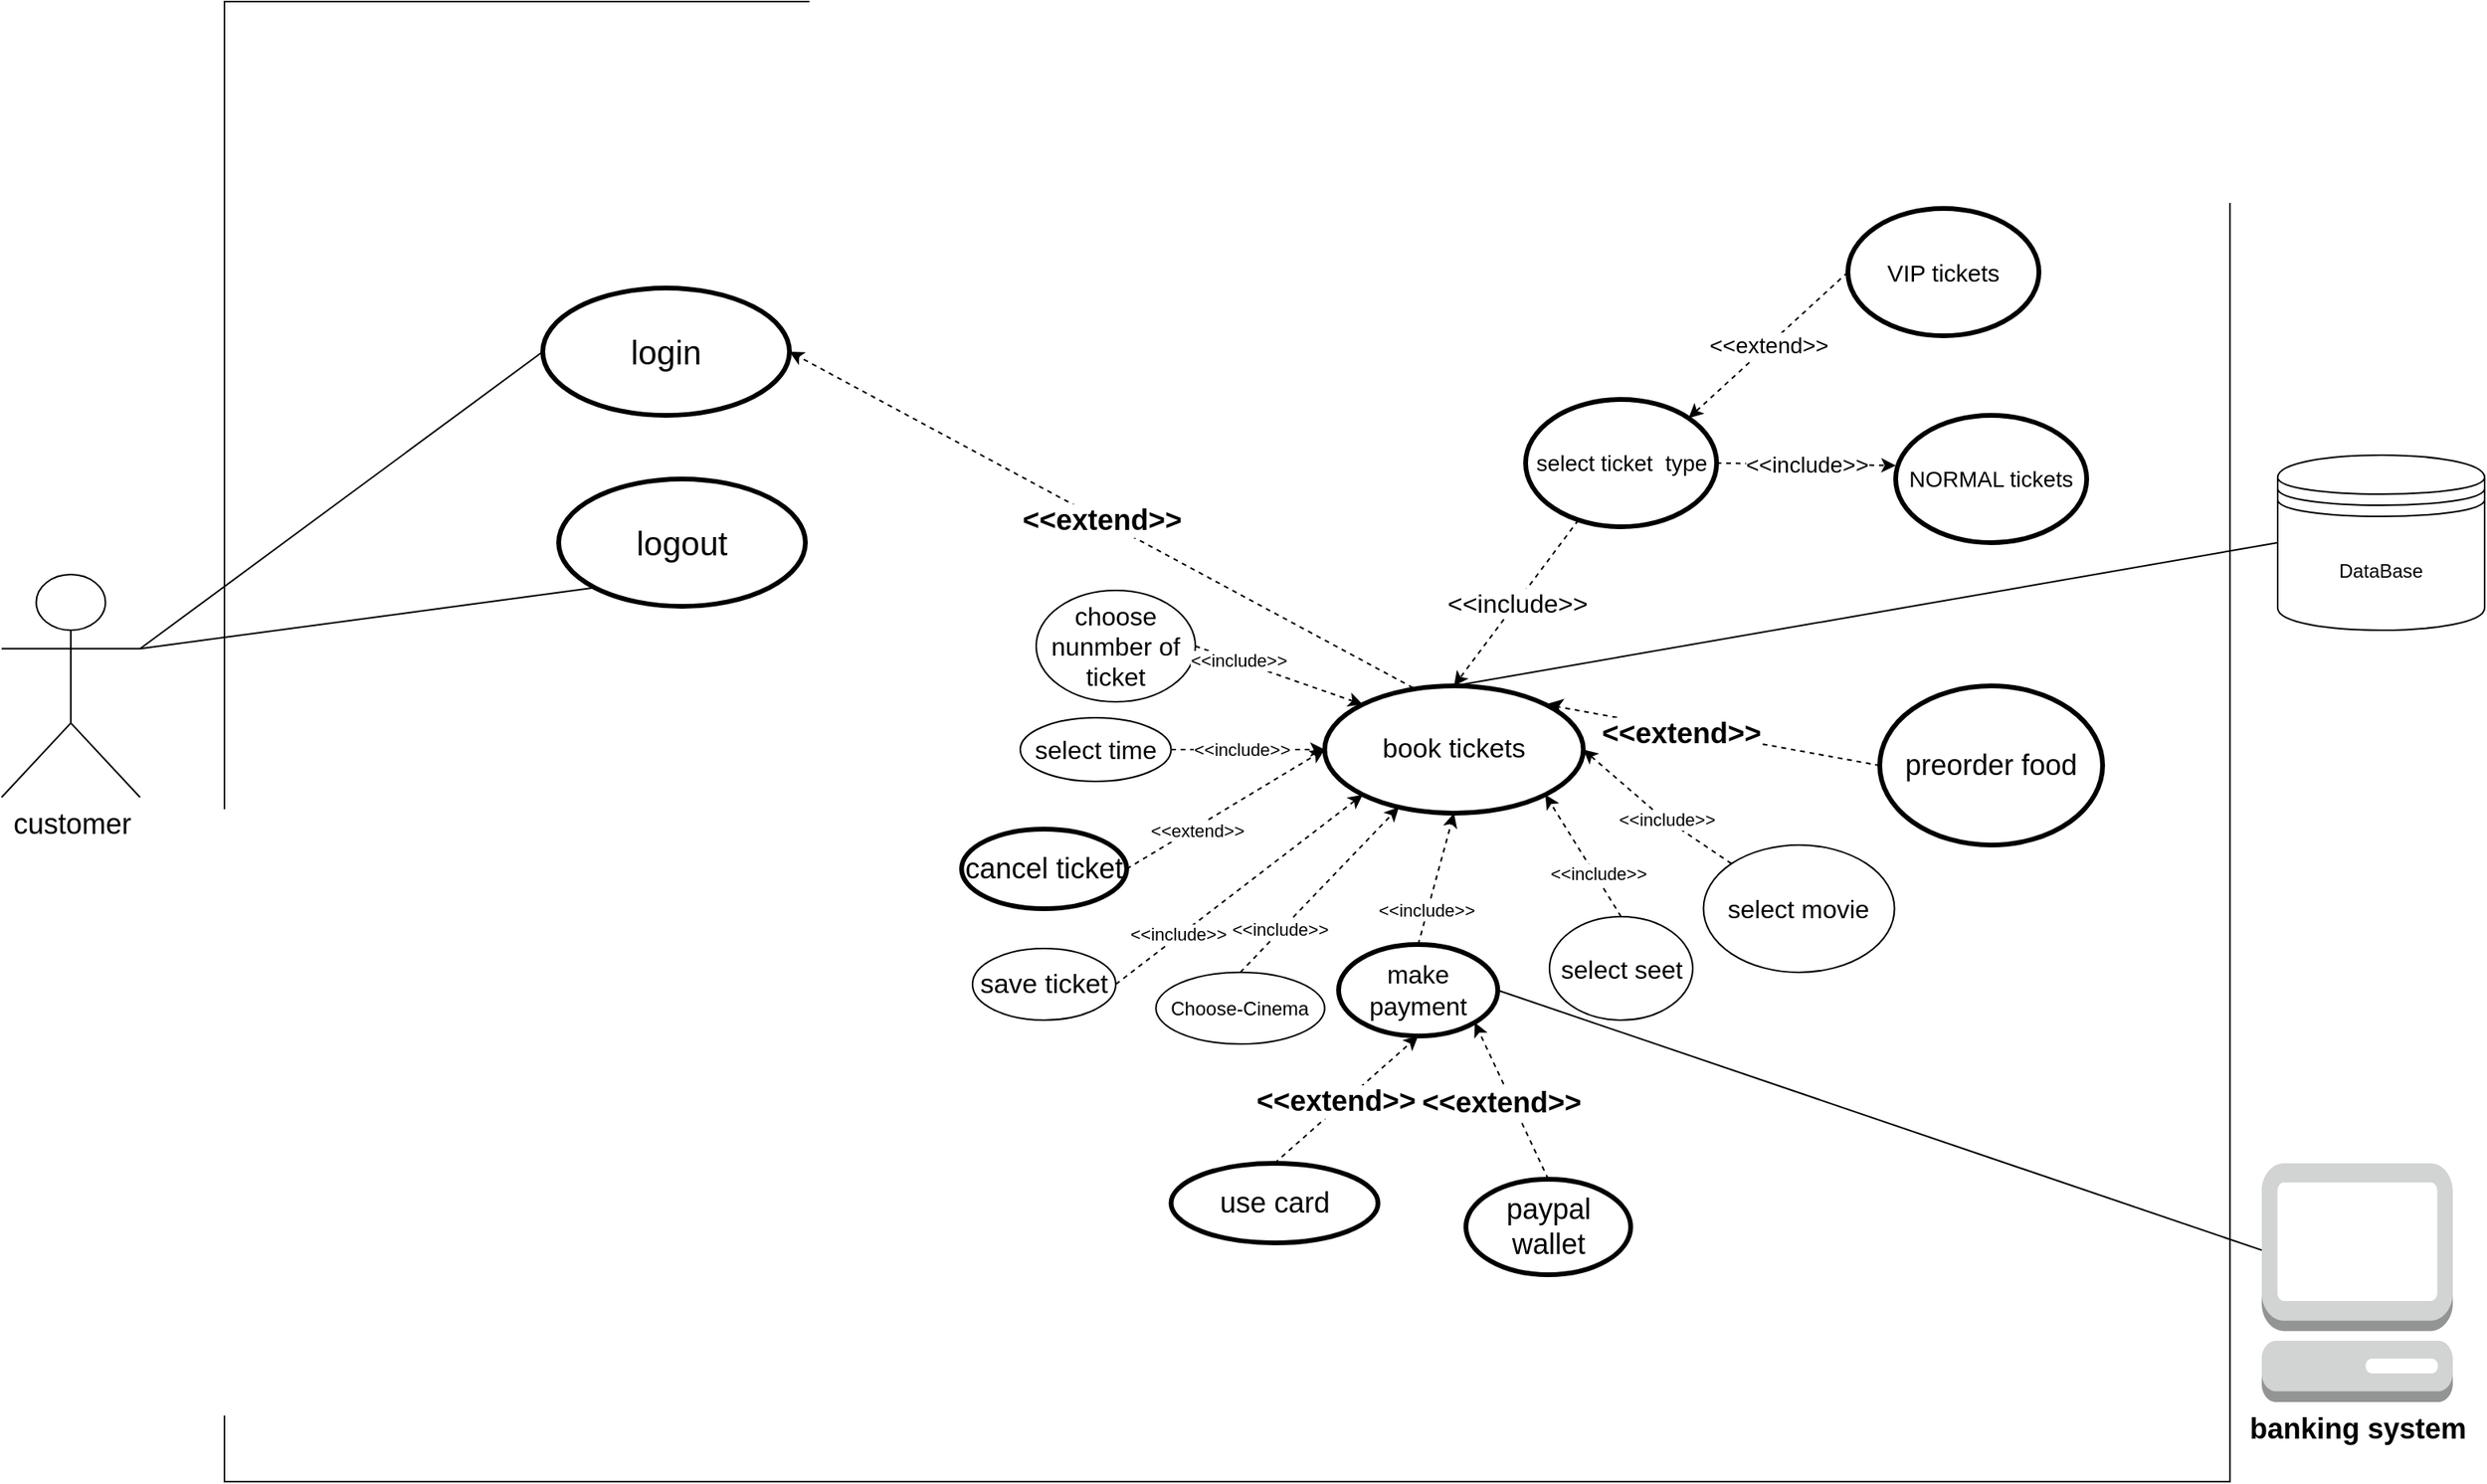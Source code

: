 <mxfile version="20.8.10" type="device"><diagram name="Page-1" id="CU6rdvat4zr70nsnpfAh"><mxGraphModel dx="1884" dy="1189" grid="1" gridSize="10" guides="1" tooltips="1" connect="1" arrows="1" fold="1" page="1" pageScale="1" pageWidth="850" pageHeight="1100" math="0" shadow="0"><root><mxCell id="0"/><mxCell id="1" parent="0"/><mxCell id="cRaHyMKuPiru1EJWfQ1s-1" value="" style="whiteSpace=wrap;html=1;direction=south;" vertex="1" parent="1"><mxGeometry x="730" y="450" width="1260" height="930" as="geometry"/></mxCell><mxCell id="cRaHyMKuPiru1EJWfQ1s-2" value="customer" style="shape=umlActor;verticalLabelPosition=bottom;verticalAlign=top;html=1;outlineConnect=0;fontSize=18;" vertex="1" parent="1"><mxGeometry x="590" y="810" width="87" height="140" as="geometry"/></mxCell><mxCell id="cRaHyMKuPiru1EJWfQ1s-3" value="login" style="ellipse;whiteSpace=wrap;html=1;fontSize=21;strokeWidth=3;" vertex="1" parent="1"><mxGeometry x="930" y="630" width="155" height="80" as="geometry"/></mxCell><mxCell id="cRaHyMKuPiru1EJWfQ1s-4" value="" style="endArrow=none;html=1;rounded=0;exitX=1;exitY=0.333;exitDx=0;exitDy=0;exitPerimeter=0;entryX=0;entryY=0.5;entryDx=0;entryDy=0;" edge="1" parent="1" source="cRaHyMKuPiru1EJWfQ1s-2" target="cRaHyMKuPiru1EJWfQ1s-3"><mxGeometry width="50" height="50" relative="1" as="geometry"><mxPoint x="310" y="1110" as="sourcePoint"/><mxPoint x="570" y="1140" as="targetPoint"/></mxGeometry></mxCell><mxCell id="cRaHyMKuPiru1EJWfQ1s-5" value="book tickets" style="ellipse;whiteSpace=wrap;html=1;fontSize=17;strokeWidth=3;" vertex="1" parent="1"><mxGeometry x="1421.25" y="880" width="162.5" height="80" as="geometry"/></mxCell><mxCell id="cRaHyMKuPiru1EJWfQ1s-6" value="&lt;font style=&quot;font-size: 18px;&quot;&gt;cancel ticket&lt;/font&gt;" style="ellipse;whiteSpace=wrap;html=1;strokeWidth=3;" vertex="1" parent="1"><mxGeometry x="1193.12" y="970" width="103.75" height="50" as="geometry"/></mxCell><mxCell id="cRaHyMKuPiru1EJWfQ1s-8" value="make payment" style="ellipse;whiteSpace=wrap;html=1;fontSize=16;strokeWidth=3;" vertex="1" parent="1"><mxGeometry x="1430" y="1042.5" width="100" height="57.5" as="geometry"/></mxCell><mxCell id="cRaHyMKuPiru1EJWfQ1s-9" value="use card" style="ellipse;whiteSpace=wrap;html=1;fontSize=18;strokeWidth=3;" vertex="1" parent="1"><mxGeometry x="1324.75" y="1180" width="130" height="50" as="geometry"/></mxCell><mxCell id="cRaHyMKuPiru1EJWfQ1s-10" value="" style="endArrow=classic;html=1;rounded=0;dashed=1;exitX=0.5;exitY=0;exitDx=0;exitDy=0;entryX=0.5;entryY=1;entryDx=0;entryDy=0;" edge="1" parent="1" source="cRaHyMKuPiru1EJWfQ1s-9" target="cRaHyMKuPiru1EJWfQ1s-8"><mxGeometry relative="1" as="geometry"><mxPoint x="950" y="1180" as="sourcePoint"/><mxPoint x="1050" y="1180" as="targetPoint"/></mxGeometry></mxCell><mxCell id="cRaHyMKuPiru1EJWfQ1s-11" value="&amp;lt;&amp;lt;extend&amp;gt;&amp;gt;" style="edgeLabel;resizable=0;html=1;align=center;verticalAlign=middle;fontStyle=1;fontSize=18;" connectable="0" vertex="1" parent="cRaHyMKuPiru1EJWfQ1s-10"><mxGeometry relative="1" as="geometry"><mxPoint x="-7" y="1" as="offset"/></mxGeometry></mxCell><mxCell id="cRaHyMKuPiru1EJWfQ1s-12" value="choose nunmber of ticket" style="ellipse;whiteSpace=wrap;html=1;fontSize=16;" vertex="1" parent="1"><mxGeometry x="1240" y="820" width="100" height="70" as="geometry"/></mxCell><mxCell id="cRaHyMKuPiru1EJWfQ1s-13" value="select seet" style="ellipse;whiteSpace=wrap;html=1;fontSize=16;" vertex="1" parent="1"><mxGeometry x="1562.5" y="1025" width="90" height="65" as="geometry"/></mxCell><mxCell id="cRaHyMKuPiru1EJWfQ1s-14" value="select time" style="ellipse;whiteSpace=wrap;html=1;fontSize=16;" vertex="1" parent="1"><mxGeometry x="1230" y="900" width="94.75" height="40" as="geometry"/></mxCell><mxCell id="cRaHyMKuPiru1EJWfQ1s-15" value="&lt;font style=&quot;font-size: 17px;&quot;&gt;save ticket&lt;/font&gt;" style="ellipse;whiteSpace=wrap;html=1;" vertex="1" parent="1"><mxGeometry x="1200" y="1045" width="90" height="45" as="geometry"/></mxCell><mxCell id="cRaHyMKuPiru1EJWfQ1s-16" value="" style="endArrow=classic;html=1;rounded=0;entryX=0.5;entryY=0;entryDx=0;entryDy=0;dashed=1;" edge="1" parent="1" source="cRaHyMKuPiru1EJWfQ1s-18" target="cRaHyMKuPiru1EJWfQ1s-5"><mxGeometry relative="1" as="geometry"><mxPoint x="970" y="720" as="sourcePoint"/><mxPoint x="1070" y="740" as="targetPoint"/></mxGeometry></mxCell><mxCell id="cRaHyMKuPiru1EJWfQ1s-17" value="&amp;lt;&amp;lt;include&amp;gt;&amp;gt;" style="edgeLabel;resizable=0;html=1;align=center;verticalAlign=middle;rotation=0;fontSize=16;" connectable="0" vertex="1" parent="cRaHyMKuPiru1EJWfQ1s-16"><mxGeometry relative="1" as="geometry"/></mxCell><mxCell id="cRaHyMKuPiru1EJWfQ1s-18" value="&lt;font style=&quot;font-size: 14px;&quot;&gt;select ticket&amp;nbsp; type&lt;/font&gt;" style="ellipse;whiteSpace=wrap;html=1;strokeWidth=3;fontSize=14;" vertex="1" parent="1"><mxGeometry x="1547.5" y="700" width="120" height="80" as="geometry"/></mxCell><mxCell id="cRaHyMKuPiru1EJWfQ1s-19" value="VIP tickets" style="ellipse;whiteSpace=wrap;html=1;strokeWidth=3;fontSize=15;" vertex="1" parent="1"><mxGeometry x="1750" y="580" width="120" height="80" as="geometry"/></mxCell><mxCell id="cRaHyMKuPiru1EJWfQ1s-20" value="NORMAL tickets" style="ellipse;whiteSpace=wrap;html=1;strokeWidth=3;fontSize=14;" vertex="1" parent="1"><mxGeometry x="1780" y="710" width="120" height="80" as="geometry"/></mxCell><mxCell id="cRaHyMKuPiru1EJWfQ1s-21" value="&amp;lt;&amp;lt;extend&amp;gt;&amp;gt;" style="endArrow=classic;html=1;rounded=0;entryX=1;entryY=0;entryDx=0;entryDy=0;exitX=0;exitY=0.5;exitDx=0;exitDy=0;dashed=1;fontSize=14;" edge="1" parent="1" source="cRaHyMKuPiru1EJWfQ1s-19" target="cRaHyMKuPiru1EJWfQ1s-18"><mxGeometry x="0.001" width="50" height="50" relative="1" as="geometry"><mxPoint x="1250" y="740" as="sourcePoint"/><mxPoint x="1200" y="790" as="targetPoint"/><Array as="points"/><mxPoint as="offset"/></mxGeometry></mxCell><mxCell id="cRaHyMKuPiru1EJWfQ1s-22" value="&amp;lt;&amp;lt;include&amp;gt;&amp;gt;" style="endArrow=classic;html=1;rounded=0;entryX=0;entryY=0.394;entryDx=0;entryDy=0;exitX=1;exitY=0.5;exitDx=0;exitDy=0;entryPerimeter=0;dashed=1;fontSize=14;" edge="1" parent="1" source="cRaHyMKuPiru1EJWfQ1s-18" target="cRaHyMKuPiru1EJWfQ1s-20"><mxGeometry width="50" height="50" relative="1" as="geometry"><mxPoint x="1212" y="812" as="sourcePoint"/><mxPoint x="1298" y="780" as="targetPoint"/><Array as="points"/></mxGeometry></mxCell><mxCell id="cRaHyMKuPiru1EJWfQ1s-23" value="paypal wallet" style="ellipse;whiteSpace=wrap;html=1;fontSize=18;strokeWidth=3;" vertex="1" parent="1"><mxGeometry x="1510" y="1190" width="103.5" height="60" as="geometry"/></mxCell><mxCell id="cRaHyMKuPiru1EJWfQ1s-24" value="" style="endArrow=classic;html=1;rounded=0;dashed=1;exitX=0.5;exitY=0;exitDx=0;exitDy=0;entryX=1;entryY=1;entryDx=0;entryDy=0;" edge="1" parent="1" source="cRaHyMKuPiru1EJWfQ1s-23" target="cRaHyMKuPiru1EJWfQ1s-8"><mxGeometry relative="1" as="geometry"><mxPoint x="1387" y="1360" as="sourcePoint"/><mxPoint x="1299" y="1255" as="targetPoint"/></mxGeometry></mxCell><mxCell id="cRaHyMKuPiru1EJWfQ1s-25" value="&amp;lt;&amp;lt;extend&amp;gt;&amp;gt;" style="edgeLabel;resizable=0;html=1;align=center;verticalAlign=middle;fontStyle=1;fontSize=18;" connectable="0" vertex="1" parent="cRaHyMKuPiru1EJWfQ1s-24"><mxGeometry relative="1" as="geometry"><mxPoint x="-7" y="1" as="offset"/></mxGeometry></mxCell><mxCell id="cRaHyMKuPiru1EJWfQ1s-26" value="&lt;font style=&quot;font-size: 18px;&quot;&gt;preorder food&lt;/font&gt;" style="ellipse;whiteSpace=wrap;html=1;strokeWidth=3;" vertex="1" parent="1"><mxGeometry x="1770" y="880" width="140" height="100" as="geometry"/></mxCell><mxCell id="cRaHyMKuPiru1EJWfQ1s-27" value="&amp;lt;&amp;lt;extend&amp;gt;&amp;gt;" style="endArrow=classic;html=1;rounded=0;fontSize=18;startSize=8;endSize=8;curved=1;dashed=1;fontStyle=1;exitX=0;exitY=0.5;exitDx=0;exitDy=0;entryX=1;entryY=0;entryDx=0;entryDy=0;" edge="1" parent="1" source="cRaHyMKuPiru1EJWfQ1s-26" target="cRaHyMKuPiru1EJWfQ1s-5"><mxGeometry x="0.19" y="3" width="50" height="50" relative="1" as="geometry"><mxPoint x="1130" y="1090" as="sourcePoint"/><mxPoint x="1070" y="996" as="targetPoint"/><Array as="points"/><mxPoint as="offset"/></mxGeometry></mxCell><mxCell id="cRaHyMKuPiru1EJWfQ1s-28" value="select movie" style="ellipse;whiteSpace=wrap;html=1;fontSize=16;" vertex="1" parent="1"><mxGeometry x="1659.25" y="980" width="120" height="80" as="geometry"/></mxCell><mxCell id="cRaHyMKuPiru1EJWfQ1s-29" value="Choose-Cinema" style="ellipse;whiteSpace=wrap;html=1;" vertex="1" parent="1"><mxGeometry x="1315.25" y="1060" width="106" height="45" as="geometry"/></mxCell><mxCell id="cRaHyMKuPiru1EJWfQ1s-30" value="" style="endArrow=classic;html=1;rounded=0;dashed=1;entryX=1;entryY=0.5;entryDx=0;entryDy=0;exitX=0;exitY=0;exitDx=0;exitDy=0;" edge="1" parent="1" source="cRaHyMKuPiru1EJWfQ1s-28" target="cRaHyMKuPiru1EJWfQ1s-5"><mxGeometry width="50" height="50" relative="1" as="geometry"><mxPoint x="1410" y="1040" as="sourcePoint"/><mxPoint x="1460" y="990" as="targetPoint"/><Array as="points"><mxPoint x="1630" y="960"/></Array></mxGeometry></mxCell><mxCell id="cRaHyMKuPiru1EJWfQ1s-31" value="&amp;lt;&amp;lt;include&amp;gt;&amp;gt;" style="edgeLabel;html=1;align=center;verticalAlign=middle;resizable=0;points=[];" vertex="1" connectable="0" parent="cRaHyMKuPiru1EJWfQ1s-30"><mxGeometry x="-0.156" relative="1" as="geometry"><mxPoint as="offset"/></mxGeometry></mxCell><mxCell id="cRaHyMKuPiru1EJWfQ1s-32" value="" style="endArrow=classic;html=1;rounded=0;entryX=1;entryY=1;entryDx=0;entryDy=0;exitX=0.5;exitY=0;exitDx=0;exitDy=0;dashed=1;" edge="1" parent="1" source="cRaHyMKuPiru1EJWfQ1s-13" target="cRaHyMKuPiru1EJWfQ1s-5"><mxGeometry width="50" height="50" relative="1" as="geometry"><mxPoint x="1530" y="1050" as="sourcePoint"/><mxPoint x="1580" y="1000" as="targetPoint"/></mxGeometry></mxCell><mxCell id="cRaHyMKuPiru1EJWfQ1s-33" value="&amp;lt;&amp;lt;include&amp;gt;&amp;gt;" style="edgeLabel;html=1;align=center;verticalAlign=middle;resizable=0;points=[];" vertex="1" connectable="0" parent="cRaHyMKuPiru1EJWfQ1s-32"><mxGeometry x="-0.313" y="-2" relative="1" as="geometry"><mxPoint as="offset"/></mxGeometry></mxCell><mxCell id="cRaHyMKuPiru1EJWfQ1s-34" value="" style="endArrow=classic;html=1;rounded=0;entryX=0.5;entryY=1;entryDx=0;entryDy=0;exitX=0.5;exitY=0;exitDx=0;exitDy=0;dashed=1;" edge="1" parent="1" source="cRaHyMKuPiru1EJWfQ1s-8" target="cRaHyMKuPiru1EJWfQ1s-5"><mxGeometry width="50" height="50" relative="1" as="geometry"><mxPoint x="1430" y="1040" as="sourcePoint"/><mxPoint x="1480" y="990" as="targetPoint"/></mxGeometry></mxCell><mxCell id="cRaHyMKuPiru1EJWfQ1s-35" value="&amp;lt;&amp;lt;include&amp;gt;&amp;gt;" style="edgeLabel;html=1;align=center;verticalAlign=middle;resizable=0;points=[];" vertex="1" connectable="0" parent="cRaHyMKuPiru1EJWfQ1s-34"><mxGeometry x="-0.491" y="1" relative="1" as="geometry"><mxPoint as="offset"/></mxGeometry></mxCell><mxCell id="cRaHyMKuPiru1EJWfQ1s-36" value="" style="endArrow=classic;html=1;rounded=0;exitX=0.5;exitY=0;exitDx=0;exitDy=0;dashed=1;" edge="1" parent="1" source="cRaHyMKuPiru1EJWfQ1s-29" target="cRaHyMKuPiru1EJWfQ1s-5"><mxGeometry width="50" height="50" relative="1" as="geometry"><mxPoint x="1398.95" y="1045" as="sourcePoint"/><mxPoint x="1399.95" y="962" as="targetPoint"/></mxGeometry></mxCell><mxCell id="cRaHyMKuPiru1EJWfQ1s-37" value="&amp;lt;&amp;lt;include&amp;gt;&amp;gt;" style="edgeLabel;html=1;align=center;verticalAlign=middle;resizable=0;points=[];" vertex="1" connectable="0" parent="cRaHyMKuPiru1EJWfQ1s-36"><mxGeometry x="-0.491" y="1" relative="1" as="geometry"><mxPoint as="offset"/></mxGeometry></mxCell><mxCell id="cRaHyMKuPiru1EJWfQ1s-38" value="" style="endArrow=classic;html=1;rounded=0;entryX=0;entryY=1;entryDx=0;entryDy=0;exitX=1;exitY=0.5;exitDx=0;exitDy=0;dashed=1;" edge="1" parent="1" source="cRaHyMKuPiru1EJWfQ1s-15" target="cRaHyMKuPiru1EJWfQ1s-5"><mxGeometry width="50" height="50" relative="1" as="geometry"><mxPoint x="1500" y="1063" as="sourcePoint"/><mxPoint x="1501" y="980" as="targetPoint"/></mxGeometry></mxCell><mxCell id="cRaHyMKuPiru1EJWfQ1s-39" value="&amp;lt;&amp;lt;include&amp;gt;&amp;gt;" style="edgeLabel;html=1;align=center;verticalAlign=middle;resizable=0;points=[];" vertex="1" connectable="0" parent="cRaHyMKuPiru1EJWfQ1s-38"><mxGeometry x="-0.491" y="1" relative="1" as="geometry"><mxPoint as="offset"/></mxGeometry></mxCell><mxCell id="cRaHyMKuPiru1EJWfQ1s-40" value="" style="endArrow=classic;html=1;rounded=0;entryX=0;entryY=0.5;entryDx=0;entryDy=0;exitX=1;exitY=0.5;exitDx=0;exitDy=0;dashed=1;" edge="1" parent="1" source="cRaHyMKuPiru1EJWfQ1s-6" target="cRaHyMKuPiru1EJWfQ1s-5"><mxGeometry width="50" height="50" relative="1" as="geometry"><mxPoint x="1618" y="1035" as="sourcePoint"/><mxPoint x="1570" y="958" as="targetPoint"/></mxGeometry></mxCell><mxCell id="cRaHyMKuPiru1EJWfQ1s-41" value="&amp;lt;&amp;lt;extend&amp;gt;&amp;gt;" style="edgeLabel;html=1;align=center;verticalAlign=middle;resizable=0;points=[];" vertex="1" connectable="0" parent="cRaHyMKuPiru1EJWfQ1s-40"><mxGeometry x="-0.313" y="-2" relative="1" as="geometry"><mxPoint as="offset"/></mxGeometry></mxCell><mxCell id="cRaHyMKuPiru1EJWfQ1s-42" value="" style="endArrow=classic;html=1;rounded=0;entryX=0;entryY=0.5;entryDx=0;entryDy=0;exitX=1;exitY=0.5;exitDx=0;exitDy=0;dashed=1;" edge="1" parent="1" source="cRaHyMKuPiru1EJWfQ1s-14" target="cRaHyMKuPiru1EJWfQ1s-5"><mxGeometry width="50" height="50" relative="1" as="geometry"><mxPoint x="1300" y="1078" as="sourcePoint"/><mxPoint x="1455" y="958" as="targetPoint"/></mxGeometry></mxCell><mxCell id="cRaHyMKuPiru1EJWfQ1s-43" value="&amp;lt;&amp;lt;include&amp;gt;&amp;gt;" style="edgeLabel;html=1;align=center;verticalAlign=middle;resizable=0;points=[];rotation=0;" vertex="1" connectable="0" parent="cRaHyMKuPiru1EJWfQ1s-42"><mxGeometry x="-0.491" y="1" relative="1" as="geometry"><mxPoint x="19" y="1" as="offset"/></mxGeometry></mxCell><mxCell id="cRaHyMKuPiru1EJWfQ1s-44" value="" style="endArrow=classic;html=1;rounded=0;entryX=0;entryY=0;entryDx=0;entryDy=0;exitX=1;exitY=0.5;exitDx=0;exitDy=0;dashed=1;" edge="1" parent="1" source="cRaHyMKuPiru1EJWfQ1s-12" target="cRaHyMKuPiru1EJWfQ1s-5"><mxGeometry width="50" height="50" relative="1" as="geometry"><mxPoint x="1310" y="1088" as="sourcePoint"/><mxPoint x="1465" y="968" as="targetPoint"/></mxGeometry></mxCell><mxCell id="cRaHyMKuPiru1EJWfQ1s-45" value="&amp;lt;&amp;lt;include&amp;gt;&amp;gt;" style="edgeLabel;html=1;align=center;verticalAlign=middle;resizable=0;points=[];" vertex="1" connectable="0" parent="cRaHyMKuPiru1EJWfQ1s-44"><mxGeometry x="-0.491" y="1" relative="1" as="geometry"><mxPoint as="offset"/></mxGeometry></mxCell><mxCell id="cRaHyMKuPiru1EJWfQ1s-46" value="logout" style="ellipse;whiteSpace=wrap;html=1;fontSize=21;strokeWidth=3;" vertex="1" parent="1"><mxGeometry x="940" y="750" width="155" height="80" as="geometry"/></mxCell><mxCell id="cRaHyMKuPiru1EJWfQ1s-47" value="&lt;b&gt;&lt;font style=&quot;font-size: 18px;&quot;&gt;banking system&lt;/font&gt;&lt;/b&gt;" style="outlineConnect=0;dashed=0;verticalLabelPosition=bottom;verticalAlign=top;align=center;html=1;shape=mxgraph.aws3.management_console;fillColor=#D2D3D3;gradientColor=none;" vertex="1" parent="1"><mxGeometry x="2010" y="1180" width="120" height="150" as="geometry"/></mxCell><mxCell id="cRaHyMKuPiru1EJWfQ1s-48" value="" style="endArrow=none;html=1;rounded=0;exitX=1;exitY=0.5;exitDx=0;exitDy=0;" edge="1" parent="1" source="cRaHyMKuPiru1EJWfQ1s-8" target="cRaHyMKuPiru1EJWfQ1s-47"><mxGeometry width="50" height="50" relative="1" as="geometry"><mxPoint x="1830" y="1170" as="sourcePoint"/><mxPoint x="1880" y="1120" as="targetPoint"/></mxGeometry></mxCell><mxCell id="cRaHyMKuPiru1EJWfQ1s-49" value="" style="endArrow=classic;html=1;rounded=0;exitX=0.342;exitY=0.015;exitDx=0;exitDy=0;dashed=1;entryX=1;entryY=0.5;entryDx=0;entryDy=0;exitPerimeter=0;" edge="1" parent="1" source="cRaHyMKuPiru1EJWfQ1s-5" target="cRaHyMKuPiru1EJWfQ1s-3"><mxGeometry relative="1" as="geometry"><mxPoint x="1502.5" y="880" as="sourcePoint"/><mxPoint x="1096.763" y="708.559" as="targetPoint"/></mxGeometry></mxCell><mxCell id="cRaHyMKuPiru1EJWfQ1s-50" value="&amp;lt;&amp;lt;extend&amp;gt;&amp;gt;" style="edgeLabel;resizable=0;html=1;align=center;verticalAlign=middle;fontSize=18;fontStyle=1" connectable="0" vertex="1" parent="cRaHyMKuPiru1EJWfQ1s-49"><mxGeometry relative="1" as="geometry"/></mxCell><mxCell id="cRaHyMKuPiru1EJWfQ1s-51" value="" style="endArrow=none;html=1;rounded=0;exitX=1;exitY=0.333;exitDx=0;exitDy=0;exitPerimeter=0;entryX=0;entryY=1;entryDx=0;entryDy=0;" edge="1" parent="1" source="cRaHyMKuPiru1EJWfQ1s-2" target="cRaHyMKuPiru1EJWfQ1s-46"><mxGeometry width="50" height="50" relative="1" as="geometry"><mxPoint x="322" y="1096.667" as="sourcePoint"/><mxPoint x="940" y="680" as="targetPoint"/></mxGeometry></mxCell><mxCell id="cRaHyMKuPiru1EJWfQ1s-52" value="DataBase" style="shape=datastore;whiteSpace=wrap;html=1;" vertex="1" parent="1"><mxGeometry x="2020" y="735" width="130" height="110" as="geometry"/></mxCell><mxCell id="cRaHyMKuPiru1EJWfQ1s-53" value="" style="endArrow=none;html=1;rounded=0;entryX=0;entryY=0.5;entryDx=0;entryDy=0;exitX=0.5;exitY=0;exitDx=0;exitDy=0;" edge="1" parent="1" source="cRaHyMKuPiru1EJWfQ1s-5" target="cRaHyMKuPiru1EJWfQ1s-52"><mxGeometry width="50" height="50" relative="1" as="geometry"><mxPoint x="1830" y="860" as="sourcePoint"/><mxPoint x="1880" y="810" as="targetPoint"/></mxGeometry></mxCell></root></mxGraphModel></diagram></mxfile>